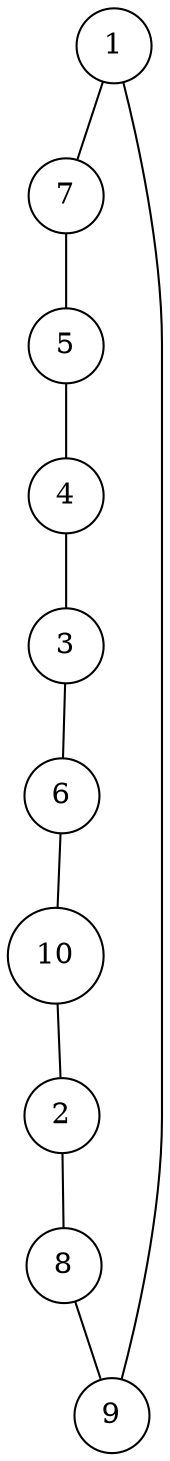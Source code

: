 graph random626550 {
	node [shape=circle fillcolor=white]
	1 [ pos = "2.893108,2.716412!"]
	2 [ pos = "3.699200,1.198949!"]
	3 [ pos = "3.363435,0.594943!"]
	4 [ pos = "0.058559,1.022197!"]
	5 [ pos = "1.069050,3.125628!"]
	6 [ pos = "3.505665,0.750040!"]
	7 [ pos = "0.705089,4.932045!"]
	8 [ pos = "3.750568,1.968362!"]
	9 [ pos = "5.000000,3.847598!"]
	10 [ pos = "3.813686,0.628943!"]

	1 -- 7
	2 -- 8
	3 -- 6
	4 -- 3
	5 -- 4
	6 -- 10
	7 -- 5
	8 -- 9
	9 -- 1
	10 -- 2
}